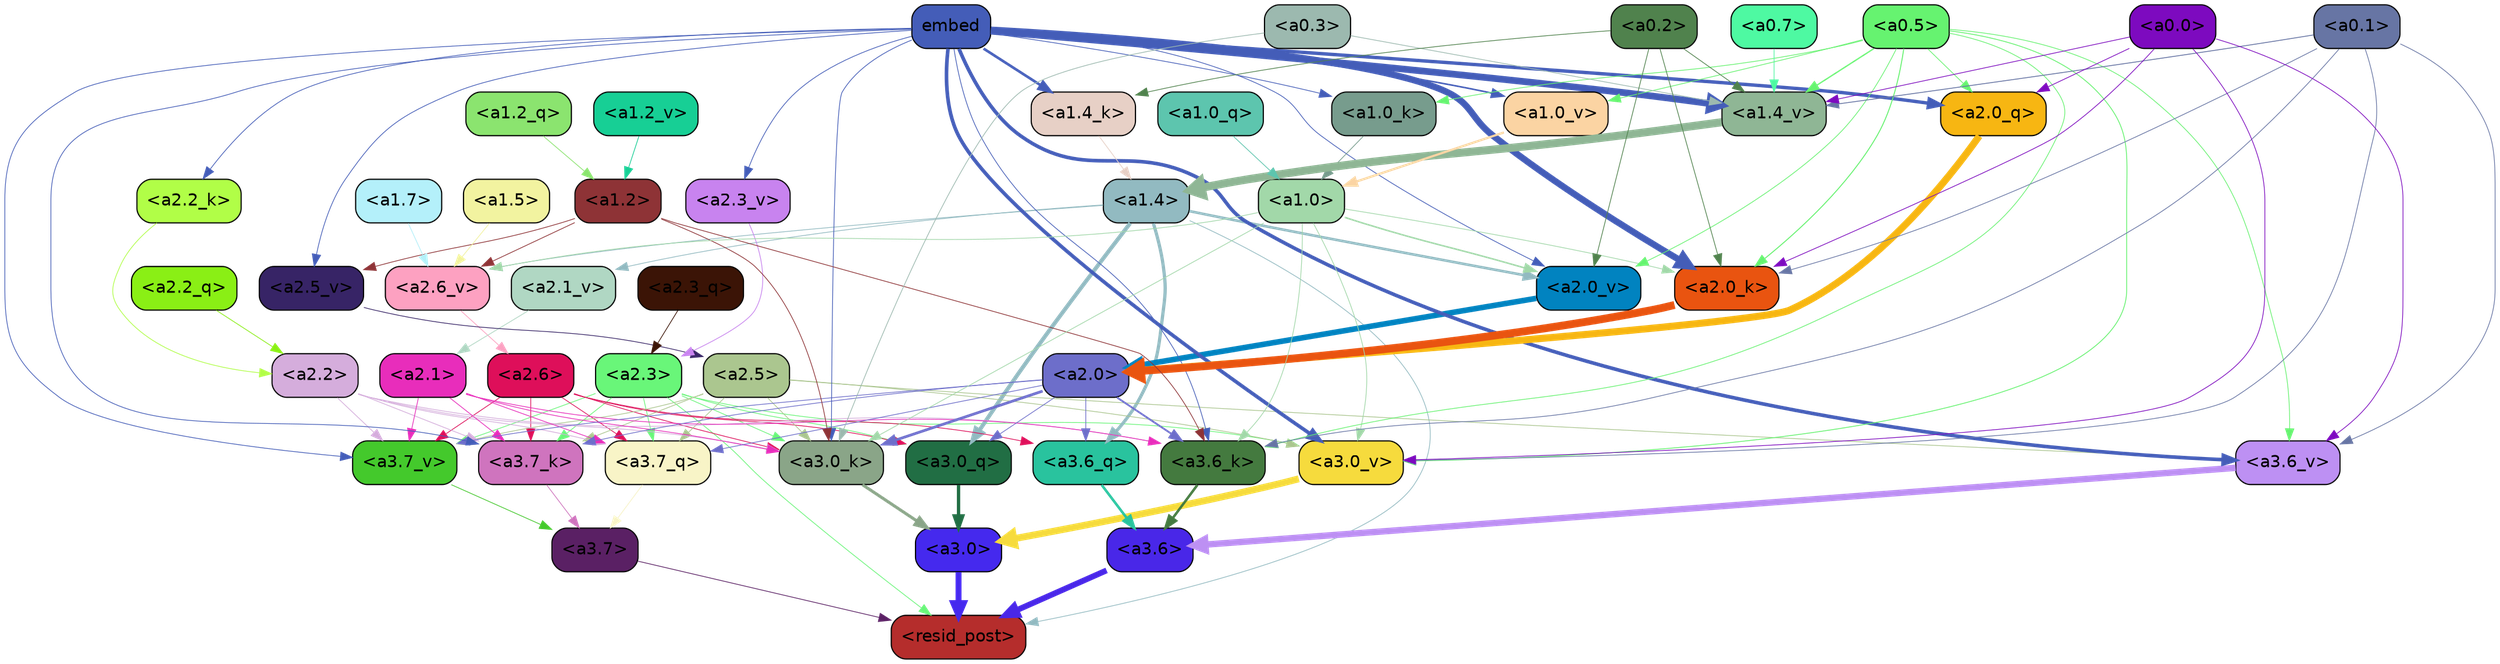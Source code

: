 strict digraph "" {
	graph [bgcolor=transparent,
		layout=dot,
		overlap=false,
		splines=true
	];
	"<a3.7>"	[color=black,
		fillcolor="#5a2064",
		fontname=Helvetica,
		shape=box,
		style="filled, rounded"];
	"<resid_post>"	[color=black,
		fillcolor="#b52d2c",
		fontname=Helvetica,
		shape=box,
		style="filled, rounded"];
	"<a3.7>" -> "<resid_post>"	[color="#5a2064",
		penwidth=0.6];
	"<a3.6>"	[color=black,
		fillcolor="#4927e8",
		fontname=Helvetica,
		shape=box,
		style="filled, rounded"];
	"<a3.6>" -> "<resid_post>"	[color="#4927e8",
		penwidth=4.751612067222595];
	"<a3.0>"	[color=black,
		fillcolor="#4529ee",
		fontname=Helvetica,
		shape=box,
		style="filled, rounded"];
	"<a3.0>" -> "<resid_post>"	[color="#4529ee",
		penwidth=4.884142994880676];
	"<a2.3>"	[color=black,
		fillcolor="#69f679",
		fontname=Helvetica,
		shape=box,
		style="filled, rounded"];
	"<a2.3>" -> "<resid_post>"	[color="#69f679",
		penwidth=0.6];
	"<a3.7_q>"	[color=black,
		fillcolor="#f8f4c7",
		fontname=Helvetica,
		shape=box,
		style="filled, rounded"];
	"<a2.3>" -> "<a3.7_q>"	[color="#69f679",
		penwidth=0.6];
	"<a3.0_q>"	[color=black,
		fillcolor="#216e44",
		fontname=Helvetica,
		shape=box,
		style="filled, rounded"];
	"<a2.3>" -> "<a3.0_q>"	[color="#69f679",
		penwidth=0.6];
	"<a3.7_k>"	[color=black,
		fillcolor="#cf74be",
		fontname=Helvetica,
		shape=box,
		style="filled, rounded"];
	"<a2.3>" -> "<a3.7_k>"	[color="#69f679",
		penwidth=0.6];
	"<a3.0_k>"	[color=black,
		fillcolor="#8aa588",
		fontname=Helvetica,
		shape=box,
		style="filled, rounded"];
	"<a2.3>" -> "<a3.0_k>"	[color="#69f679",
		penwidth=0.6];
	"<a3.7_v>"	[color=black,
		fillcolor="#44c92c",
		fontname=Helvetica,
		shape=box,
		style="filled, rounded"];
	"<a2.3>" -> "<a3.7_v>"	[color="#69f679",
		penwidth=0.6];
	"<a3.0_v>"	[color=black,
		fillcolor="#f6db3d",
		fontname=Helvetica,
		shape=box,
		style="filled, rounded"];
	"<a2.3>" -> "<a3.0_v>"	[color="#69f679",
		penwidth=0.6];
	"<a1.4>"	[color=black,
		fillcolor="#92bac1",
		fontname=Helvetica,
		shape=box,
		style="filled, rounded"];
	"<a1.4>" -> "<resid_post>"	[color="#92bac1",
		penwidth=0.6];
	"<a3.6_q>"	[color=black,
		fillcolor="#29c39e",
		fontname=Helvetica,
		shape=box,
		style="filled, rounded"];
	"<a1.4>" -> "<a3.6_q>"	[color="#92bac1",
		penwidth=2.6469622254371643];
	"<a1.4>" -> "<a3.0_q>"	[color="#92bac1",
		penwidth=3.3040847778320312];
	"<a2.6_v>"	[color=black,
		fillcolor="#fda1c1",
		fontname=Helvetica,
		shape=box,
		style="filled, rounded"];
	"<a1.4>" -> "<a2.6_v>"	[color="#92bac1",
		penwidth=0.6];
	"<a2.1_v>"	[color=black,
		fillcolor="#b0d7c3",
		fontname=Helvetica,
		shape=box,
		style="filled, rounded"];
	"<a1.4>" -> "<a2.1_v>"	[color="#92bac1",
		penwidth=0.6];
	"<a2.0_v>"	[color=black,
		fillcolor="#0183c0",
		fontname=Helvetica,
		shape=box,
		style="filled, rounded"];
	"<a1.4>" -> "<a2.0_v>"	[color="#92bac1",
		penwidth=2.1286070346832275];
	"<a3.7_q>" -> "<a3.7>"	[color="#f8f4c7",
		penwidth=0.6];
	"<a3.6_q>" -> "<a3.6>"	[color="#29c39e",
		penwidth=2.091020345687866];
	"<a3.0_q>" -> "<a3.0>"	[color="#216e44",
		penwidth=2.7421876192092896];
	"<a3.7_k>" -> "<a3.7>"	[color="#cf74be",
		penwidth=0.6];
	"<a3.6_k>"	[color=black,
		fillcolor="#447a3f",
		fontname=Helvetica,
		shape=box,
		style="filled, rounded"];
	"<a3.6_k>" -> "<a3.6>"	[color="#447a3f",
		penwidth=2.048597991466522];
	"<a3.0_k>" -> "<a3.0>"	[color="#8aa588",
		penwidth=2.476402521133423];
	"<a3.7_v>" -> "<a3.7>"	[color="#44c92c",
		penwidth=0.6];
	"<a3.6_v>"	[color=black,
		fillcolor="#bd90f3",
		fontname=Helvetica,
		shape=box,
		style="filled, rounded"];
	"<a3.6_v>" -> "<a3.6>"	[color="#bd90f3",
		penwidth=5.2550448179244995];
	"<a3.0_v>" -> "<a3.0>"	[color="#f6db3d",
		penwidth=5.652270674705505];
	"<a2.6>"	[color=black,
		fillcolor="#de0f5a",
		fontname=Helvetica,
		shape=box,
		style="filled, rounded"];
	"<a2.6>" -> "<a3.7_q>"	[color="#de0f5a",
		penwidth=0.6];
	"<a2.6>" -> "<a3.6_q>"	[color="#de0f5a",
		penwidth=0.6];
	"<a2.6>" -> "<a3.0_q>"	[color="#de0f5a",
		penwidth=0.6];
	"<a2.6>" -> "<a3.7_k>"	[color="#de0f5a",
		penwidth=0.6];
	"<a2.6>" -> "<a3.0_k>"	[color="#de0f5a",
		penwidth=0.6];
	"<a2.6>" -> "<a3.7_v>"	[color="#de0f5a",
		penwidth=0.6];
	"<a2.5>"	[color=black,
		fillcolor="#abc68f",
		fontname=Helvetica,
		shape=box,
		style="filled, rounded"];
	"<a2.5>" -> "<a3.7_q>"	[color="#abc68f",
		penwidth=0.6];
	"<a2.5>" -> "<a3.7_k>"	[color="#abc68f",
		penwidth=0.6];
	"<a2.5>" -> "<a3.0_k>"	[color="#abc68f",
		penwidth=0.6];
	"<a2.5>" -> "<a3.7_v>"	[color="#abc68f",
		penwidth=0.6];
	"<a2.5>" -> "<a3.6_v>"	[color="#abc68f",
		penwidth=0.6];
	"<a2.5>" -> "<a3.0_v>"	[color="#abc68f",
		penwidth=0.6];
	"<a2.2>"	[color=black,
		fillcolor="#d5addc",
		fontname=Helvetica,
		shape=box,
		style="filled, rounded"];
	"<a2.2>" -> "<a3.7_q>"	[color="#d5addc",
		penwidth=0.6];
	"<a2.2>" -> "<a3.7_k>"	[color="#d5addc",
		penwidth=0.6];
	"<a2.2>" -> "<a3.6_k>"	[color="#d5addc",
		penwidth=0.6];
	"<a2.2>" -> "<a3.0_k>"	[color="#d5addc",
		penwidth=0.6];
	"<a2.2>" -> "<a3.7_v>"	[color="#d5addc",
		penwidth=0.6];
	"<a2.1>"	[color=black,
		fillcolor="#e82dbb",
		fontname=Helvetica,
		shape=box,
		style="filled, rounded"];
	"<a2.1>" -> "<a3.7_q>"	[color="#e82dbb",
		penwidth=0.6];
	"<a2.1>" -> "<a3.7_k>"	[color="#e82dbb",
		penwidth=0.6];
	"<a2.1>" -> "<a3.6_k>"	[color="#e82dbb",
		penwidth=0.6];
	"<a2.1>" -> "<a3.0_k>"	[color="#e82dbb",
		penwidth=0.6];
	"<a2.1>" -> "<a3.7_v>"	[color="#e82dbb",
		penwidth=0.6];
	"<a2.0>"	[color=black,
		fillcolor="#6d6eca",
		fontname=Helvetica,
		shape=box,
		style="filled, rounded"];
	"<a2.0>" -> "<a3.7_q>"	[color="#6d6eca",
		penwidth=0.6];
	"<a2.0>" -> "<a3.6_q>"	[color="#6d6eca",
		penwidth=0.6];
	"<a2.0>" -> "<a3.0_q>"	[color="#6d6eca",
		penwidth=0.6];
	"<a2.0>" -> "<a3.7_k>"	[color="#6d6eca",
		penwidth=0.6];
	"<a2.0>" -> "<a3.6_k>"	[color="#6d6eca",
		penwidth=1.4757367372512817];
	"<a2.0>" -> "<a3.0_k>"	[color="#6d6eca",
		penwidth=2.2137351036071777];
	"<a2.0>" -> "<a3.7_v>"	[color="#6d6eca",
		penwidth=0.6];
	embed	[color=black,
		fillcolor="#445db8",
		fontname=Helvetica,
		shape=box,
		style="filled, rounded"];
	embed -> "<a3.7_k>"	[color="#445db8",
		penwidth=0.6];
	embed -> "<a3.6_k>"	[color="#445db8",
		penwidth=0.6];
	embed -> "<a3.0_k>"	[color="#445db8",
		penwidth=0.6];
	embed -> "<a3.7_v>"	[color="#445db8",
		penwidth=0.6];
	embed -> "<a3.6_v>"	[color="#445db8",
		penwidth=2.9582033157348633];
	embed -> "<a3.0_v>"	[color="#445db8",
		penwidth=2.972973108291626];
	"<a2.0_q>"	[color=black,
		fillcolor="#f7b612",
		fontname=Helvetica,
		shape=box,
		style="filled, rounded"];
	embed -> "<a2.0_q>"	[color="#445db8",
		penwidth=2.7699792869389057];
	"<a2.2_k>"	[color=black,
		fillcolor="#b1fe47",
		fontname=Helvetica,
		shape=box,
		style="filled, rounded"];
	embed -> "<a2.2_k>"	[color="#445db8",
		penwidth=0.6];
	"<a2.0_k>"	[color=black,
		fillcolor="#e95410",
		fontname=Helvetica,
		shape=box,
		style="filled, rounded"];
	embed -> "<a2.0_k>"	[color="#445db8",
		penwidth=5.362775564193726];
	"<a2.5_v>"	[color=black,
		fillcolor="#372466",
		fontname=Helvetica,
		shape=box,
		style="filled, rounded"];
	embed -> "<a2.5_v>"	[color="#445db8",
		penwidth=0.6];
	"<a2.3_v>"	[color=black,
		fillcolor="#c883ef",
		fontname=Helvetica,
		shape=box,
		style="filled, rounded"];
	embed -> "<a2.3_v>"	[color="#445db8",
		penwidth=0.6];
	embed -> "<a2.0_v>"	[color="#445db8",
		penwidth=0.6];
	"<a1.4_k>"	[color=black,
		fillcolor="#e7d0c6",
		fontname=Helvetica,
		shape=box,
		style="filled, rounded"];
	embed -> "<a1.4_k>"	[color="#445db8",
		penwidth=2.147887945175171];
	"<a1.0_k>"	[color=black,
		fillcolor="#779c8d",
		fontname=Helvetica,
		shape=box,
		style="filled, rounded"];
	embed -> "<a1.0_k>"	[color="#445db8",
		penwidth=0.6];
	"<a1.4_v>"	[color=black,
		fillcolor="#8fb695",
		fontname=Helvetica,
		shape=box,
		style="filled, rounded"];
	embed -> "<a1.4_v>"	[color="#445db8",
		penwidth=5.545122385025024];
	"<a1.0_v>"	[color=black,
		fillcolor="#fbd4a3",
		fontname=Helvetica,
		shape=box,
		style="filled, rounded"];
	embed -> "<a1.0_v>"	[color="#445db8",
		penwidth=1.26444411277771];
	"<a1.2>"	[color=black,
		fillcolor="#8e3336",
		fontname=Helvetica,
		shape=box,
		style="filled, rounded"];
	"<a1.2>" -> "<a3.6_k>"	[color="#8e3336",
		penwidth=0.6];
	"<a1.2>" -> "<a3.0_k>"	[color="#8e3336",
		penwidth=0.6];
	"<a1.2>" -> "<a2.6_v>"	[color="#8e3336",
		penwidth=0.6];
	"<a1.2>" -> "<a2.5_v>"	[color="#8e3336",
		penwidth=0.6];
	"<a1.0>"	[color=black,
		fillcolor="#a2d8a9",
		fontname=Helvetica,
		shape=box,
		style="filled, rounded"];
	"<a1.0>" -> "<a3.6_k>"	[color="#a2d8a9",
		penwidth=0.6];
	"<a1.0>" -> "<a3.0_k>"	[color="#a2d8a9",
		penwidth=0.6];
	"<a1.0>" -> "<a3.0_v>"	[color="#a2d8a9",
		penwidth=0.6];
	"<a1.0>" -> "<a2.0_k>"	[color="#a2d8a9",
		penwidth=0.6];
	"<a1.0>" -> "<a2.6_v>"	[color="#a2d8a9",
		penwidth=0.6];
	"<a1.0>" -> "<a2.0_v>"	[color="#a2d8a9",
		penwidth=1.2240618467330933];
	"<a0.5>"	[color=black,
		fillcolor="#66f370",
		fontname=Helvetica,
		shape=box,
		style="filled, rounded"];
	"<a0.5>" -> "<a3.6_k>"	[color="#66f370",
		penwidth=0.6];
	"<a0.5>" -> "<a3.6_v>"	[color="#66f370",
		penwidth=0.6];
	"<a0.5>" -> "<a3.0_v>"	[color="#66f370",
		penwidth=0.6790935099124908];
	"<a0.5>" -> "<a2.0_q>"	[color="#66f370",
		penwidth=0.6];
	"<a0.5>" -> "<a2.0_k>"	[color="#66f370",
		penwidth=0.7897988557815552];
	"<a0.5>" -> "<a2.0_v>"	[color="#66f370",
		penwidth=0.6];
	"<a0.5>" -> "<a1.0_k>"	[color="#66f370",
		penwidth=0.6];
	"<a0.5>" -> "<a1.4_v>"	[color="#66f370",
		penwidth=1.0479987859725952];
	"<a0.5>" -> "<a1.0_v>"	[color="#66f370",
		penwidth=0.6];
	"<a0.1>"	[color=black,
		fillcolor="#6775a4",
		fontname=Helvetica,
		shape=box,
		style="filled, rounded"];
	"<a0.1>" -> "<a3.6_k>"	[color="#6775a4",
		penwidth=0.6];
	"<a0.1>" -> "<a3.6_v>"	[color="#6775a4",
		penwidth=0.6];
	"<a0.1>" -> "<a3.0_v>"	[color="#6775a4",
		penwidth=0.6];
	"<a0.1>" -> "<a2.0_k>"	[color="#6775a4",
		penwidth=0.6];
	"<a0.1>" -> "<a1.4_v>"	[color="#6775a4",
		penwidth=0.7031502723693848];
	"<a0.3>"	[color=black,
		fillcolor="#9cb9af",
		fontname=Helvetica,
		shape=box,
		style="filled, rounded"];
	"<a0.3>" -> "<a3.0_k>"	[color="#9cb9af",
		penwidth=0.6];
	"<a0.3>" -> "<a1.4_v>"	[color="#9cb9af",
		penwidth=0.6];
	"<a0.0>"	[color=black,
		fillcolor="#7d0abf",
		fontname=Helvetica,
		shape=box,
		style="filled, rounded"];
	"<a0.0>" -> "<a3.6_v>"	[color="#7d0abf",
		penwidth=0.6];
	"<a0.0>" -> "<a3.0_v>"	[color="#7d0abf",
		penwidth=0.6];
	"<a0.0>" -> "<a2.0_q>"	[color="#7d0abf",
		penwidth=0.6];
	"<a0.0>" -> "<a2.0_k>"	[color="#7d0abf",
		penwidth=0.6];
	"<a0.0>" -> "<a1.4_v>"	[color="#7d0abf",
		penwidth=0.6];
	"<a2.3_q>"	[color=black,
		fillcolor="#3b1406",
		fontname=Helvetica,
		shape=box,
		style="filled, rounded"];
	"<a2.3_q>" -> "<a2.3>"	[color="#3b1406",
		penwidth=0.6];
	"<a2.2_q>"	[color=black,
		fillcolor="#8aef15",
		fontname=Helvetica,
		shape=box,
		style="filled, rounded"];
	"<a2.2_q>" -> "<a2.2>"	[color="#8aef15",
		penwidth=0.6];
	"<a2.0_q>" -> "<a2.0>"	[color="#f7b612",
		penwidth=5.819834470748901];
	"<a2.2_k>" -> "<a2.2>"	[color="#b1fe47",
		penwidth=0.6];
	"<a2.0_k>" -> "<a2.0>"	[color="#e95410",
		penwidth=6.470837593078613];
	"<a2.6_v>" -> "<a2.6>"	[color="#fda1c1",
		penwidth=0.6];
	"<a2.5_v>" -> "<a2.5>"	[color="#372466",
		penwidth=0.6];
	"<a2.3_v>" -> "<a2.3>"	[color="#c883ef",
		penwidth=0.6];
	"<a2.1_v>" -> "<a2.1>"	[color="#b0d7c3",
		penwidth=0.6];
	"<a2.0_v>" -> "<a2.0>"	[color="#0183c0",
		penwidth=4.5950857400894165];
	"<a0.2>"	[color=black,
		fillcolor="#50824d",
		fontname=Helvetica,
		shape=box,
		style="filled, rounded"];
	"<a0.2>" -> "<a2.0_k>"	[color="#50824d",
		penwidth=0.6];
	"<a0.2>" -> "<a2.0_v>"	[color="#50824d",
		penwidth=0.6];
	"<a0.2>" -> "<a1.4_k>"	[color="#50824d",
		penwidth=0.6];
	"<a0.2>" -> "<a1.4_v>"	[color="#50824d",
		penwidth=0.6];
	"<a1.7>"	[color=black,
		fillcolor="#b4f0fa",
		fontname=Helvetica,
		shape=box,
		style="filled, rounded"];
	"<a1.7>" -> "<a2.6_v>"	[color="#b4f0fa",
		penwidth=0.6];
	"<a1.5>"	[color=black,
		fillcolor="#f2f3a0",
		fontname=Helvetica,
		shape=box,
		style="filled, rounded"];
	"<a1.5>" -> "<a2.6_v>"	[color="#f2f3a0",
		penwidth=0.6];
	"<a1.2_q>"	[color=black,
		fillcolor="#8be46f",
		fontname=Helvetica,
		shape=box,
		style="filled, rounded"];
	"<a1.2_q>" -> "<a1.2>"	[color="#8be46f",
		penwidth=0.6];
	"<a1.0_q>"	[color=black,
		fillcolor="#5dc5ae",
		fontname=Helvetica,
		shape=box,
		style="filled, rounded"];
	"<a1.0_q>" -> "<a1.0>"	[color="#5dc5ae",
		penwidth=0.6];
	"<a1.4_k>" -> "<a1.4>"	[color="#e7d0c6",
		penwidth=0.6];
	"<a1.0_k>" -> "<a1.0>"	[color="#779c8d",
		penwidth=0.6];
	"<a1.4_v>" -> "<a1.4>"	[color="#8fb695",
		penwidth=6.635385513305664];
	"<a1.2_v>"	[color=black,
		fillcolor="#17cf95",
		fontname=Helvetica,
		shape=box,
		style="filled, rounded"];
	"<a1.2_v>" -> "<a1.2>"	[color="#17cf95",
		penwidth=0.6];
	"<a1.0_v>" -> "<a1.0>"	[color="#fbd4a3",
		penwidth=1.807669460773468];
	"<a0.7>"	[color=black,
		fillcolor="#4ef9a2",
		fontname=Helvetica,
		shape=box,
		style="filled, rounded"];
	"<a0.7>" -> "<a1.4_v>"	[color="#4ef9a2",
		penwidth=0.6];
}
